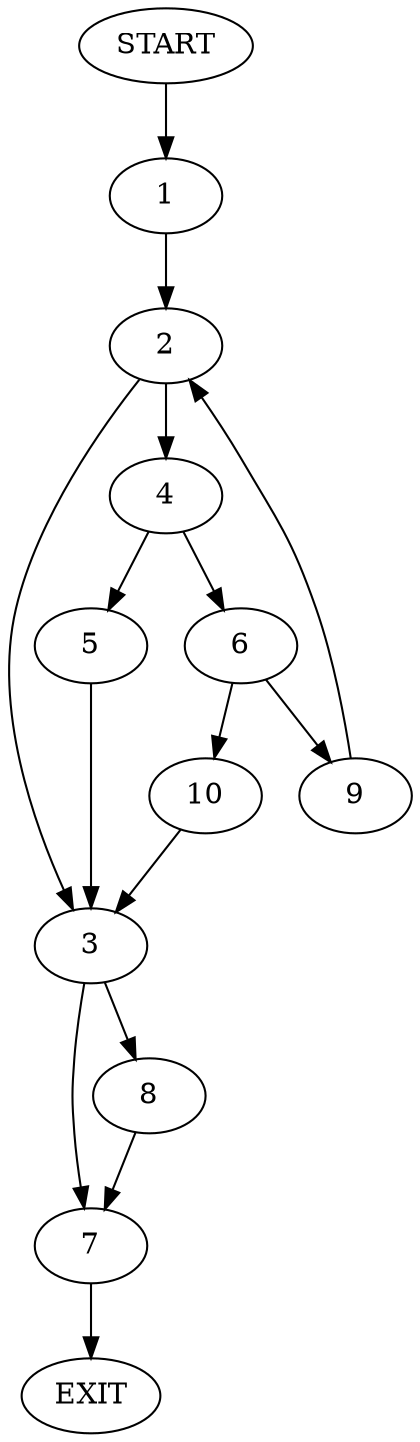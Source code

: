 digraph {
0 [label="START"]
11 [label="EXIT"]
0 -> 1
1 -> 2
2 -> 3
2 -> 4
4 -> 5
4 -> 6
3 -> 7
3 -> 8
6 -> 9
6 -> 10
5 -> 3
10 -> 3
9 -> 2
8 -> 7
7 -> 11
}
